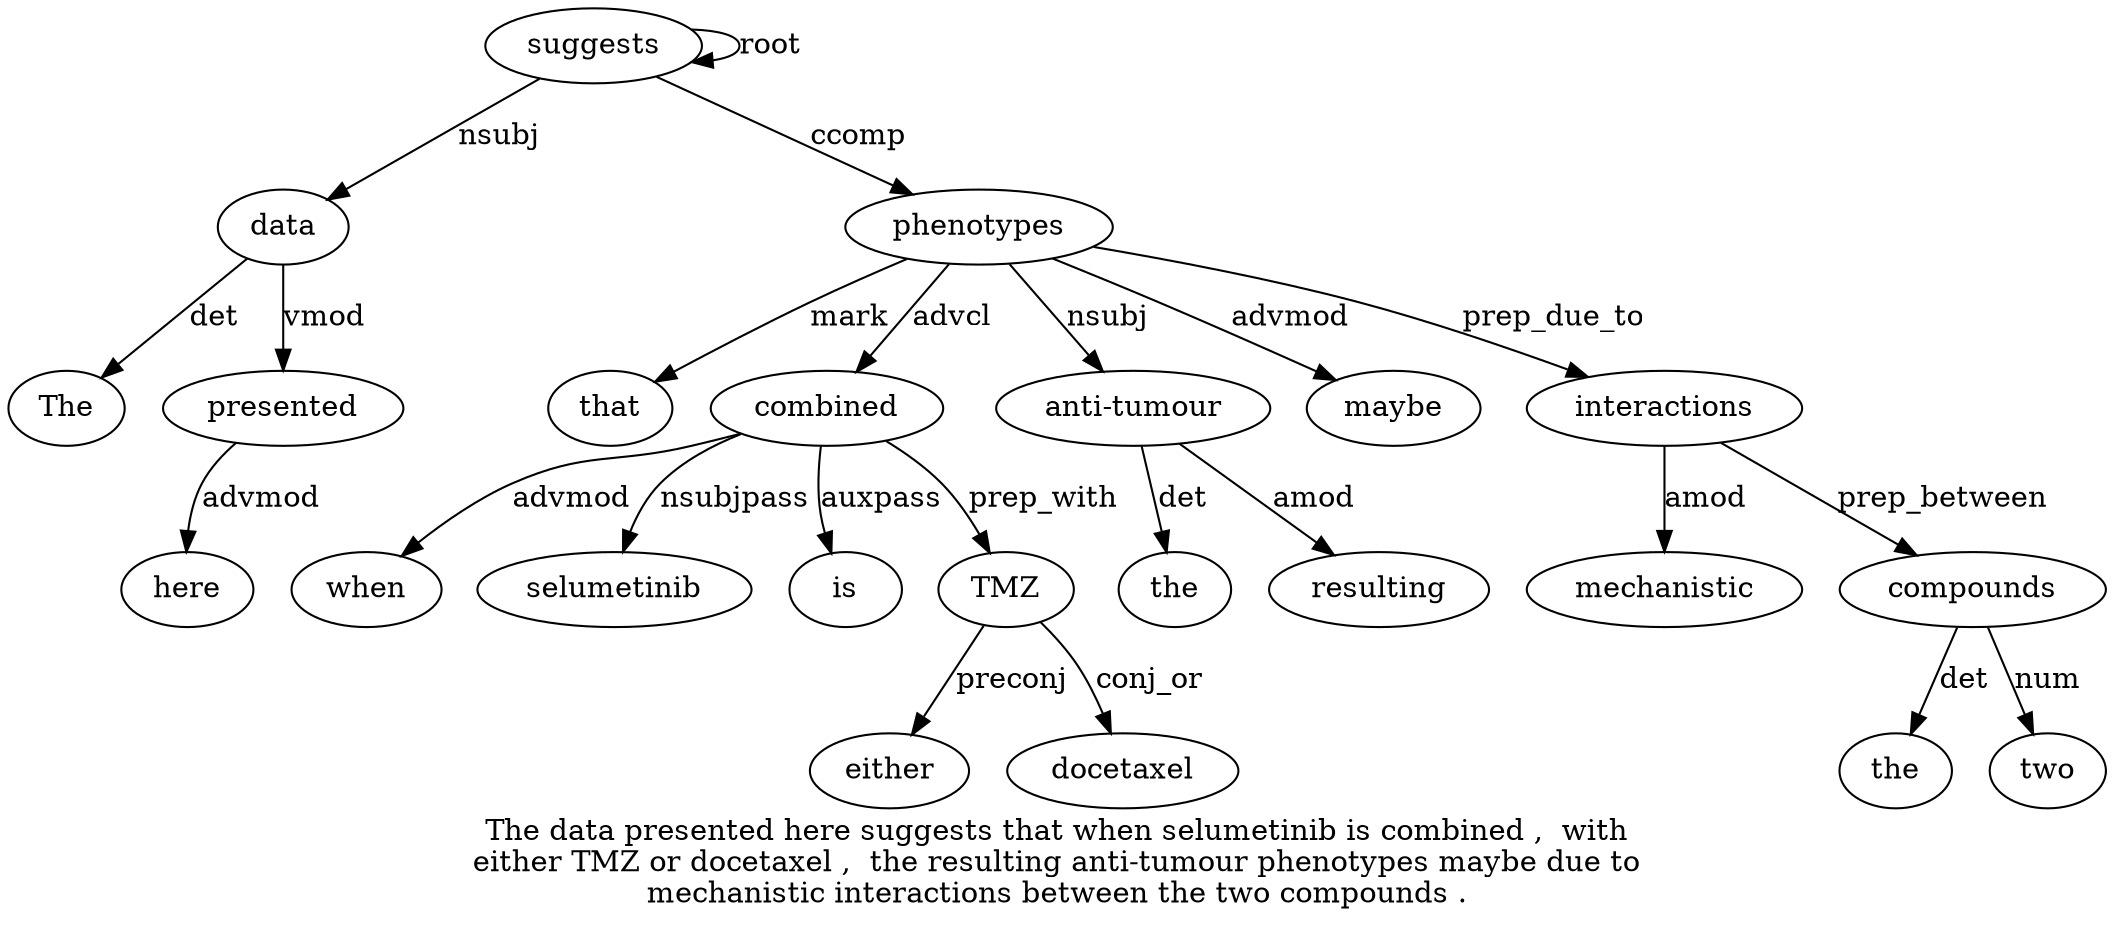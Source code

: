 digraph "The data presented here suggests that when selumetinib is combined ,  with either TMZ or docetaxel ,  the resulting anti-tumour phenotypes maybe due to mechanistic interactions between the two compounds ." {
label="The data presented here suggests that when selumetinib is combined ,  with
either TMZ or docetaxel ,  the resulting anti-tumour phenotypes maybe due to
mechanistic interactions between the two compounds .";
data2 [style=filled, fillcolor=white, label=data];
The1 [style=filled, fillcolor=white, label=The];
data2 -> The1  [label=det];
suggests5 [style=filled, fillcolor=white, label=suggests];
suggests5 -> data2  [label=nsubj];
presented3 [style=filled, fillcolor=white, label=presented];
data2 -> presented3  [label=vmod];
here4 [style=filled, fillcolor=white, label=here];
presented3 -> here4  [label=advmod];
suggests5 -> suggests5  [label=root];
phenotypes21 [style=filled, fillcolor=white, label=phenotypes];
that6 [style=filled, fillcolor=white, label=that];
phenotypes21 -> that6  [label=mark];
combined10 [style=filled, fillcolor=white, label=combined];
when7 [style=filled, fillcolor=white, label=when];
combined10 -> when7  [label=advmod];
selumetinib8 [style=filled, fillcolor=white, label=selumetinib];
combined10 -> selumetinib8  [label=nsubjpass];
is9 [style=filled, fillcolor=white, label=is];
combined10 -> is9  [label=auxpass];
phenotypes21 -> combined10  [label=advcl];
TMZ14 [style=filled, fillcolor=white, label=TMZ];
either13 [style=filled, fillcolor=white, label=either];
TMZ14 -> either13  [label=preconj];
combined10 -> TMZ14  [label=prep_with];
docetaxel16 [style=filled, fillcolor=white, label=docetaxel];
TMZ14 -> docetaxel16  [label=conj_or];
"anti-tumour20" [style=filled, fillcolor=white, label="anti-tumour"];
the18 [style=filled, fillcolor=white, label=the];
"anti-tumour20" -> the18  [label=det];
resulting19 [style=filled, fillcolor=white, label=resulting];
"anti-tumour20" -> resulting19  [label=amod];
phenotypes21 -> "anti-tumour20"  [label=nsubj];
suggests5 -> phenotypes21  [label=ccomp];
maybe22 [style=filled, fillcolor=white, label=maybe];
phenotypes21 -> maybe22  [label=advmod];
interactions26 [style=filled, fillcolor=white, label=interactions];
mechanistic25 [style=filled, fillcolor=white, label=mechanistic];
interactions26 -> mechanistic25  [label=amod];
phenotypes21 -> interactions26  [label=prep_due_to];
compounds30 [style=filled, fillcolor=white, label=compounds];
the28 [style=filled, fillcolor=white, label=the];
compounds30 -> the28  [label=det];
two29 [style=filled, fillcolor=white, label=two];
compounds30 -> two29  [label=num];
interactions26 -> compounds30  [label=prep_between];
}

